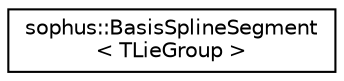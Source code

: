 digraph "Graphical Class Hierarchy"
{
 // LATEX_PDF_SIZE
  edge [fontname="Helvetica",fontsize="10",labelfontname="Helvetica",labelfontsize="10"];
  node [fontname="Helvetica",fontsize="10",shape=record];
  rankdir="LR";
  Node0 [label="sophus::BasisSplineSegment\l\< TLieGroup \>",height=0.2,width=0.4,color="black", fillcolor="white", style="filled",URL="$structsophus_1_1_basis_spline_segment.html",tooltip=" "];
}

